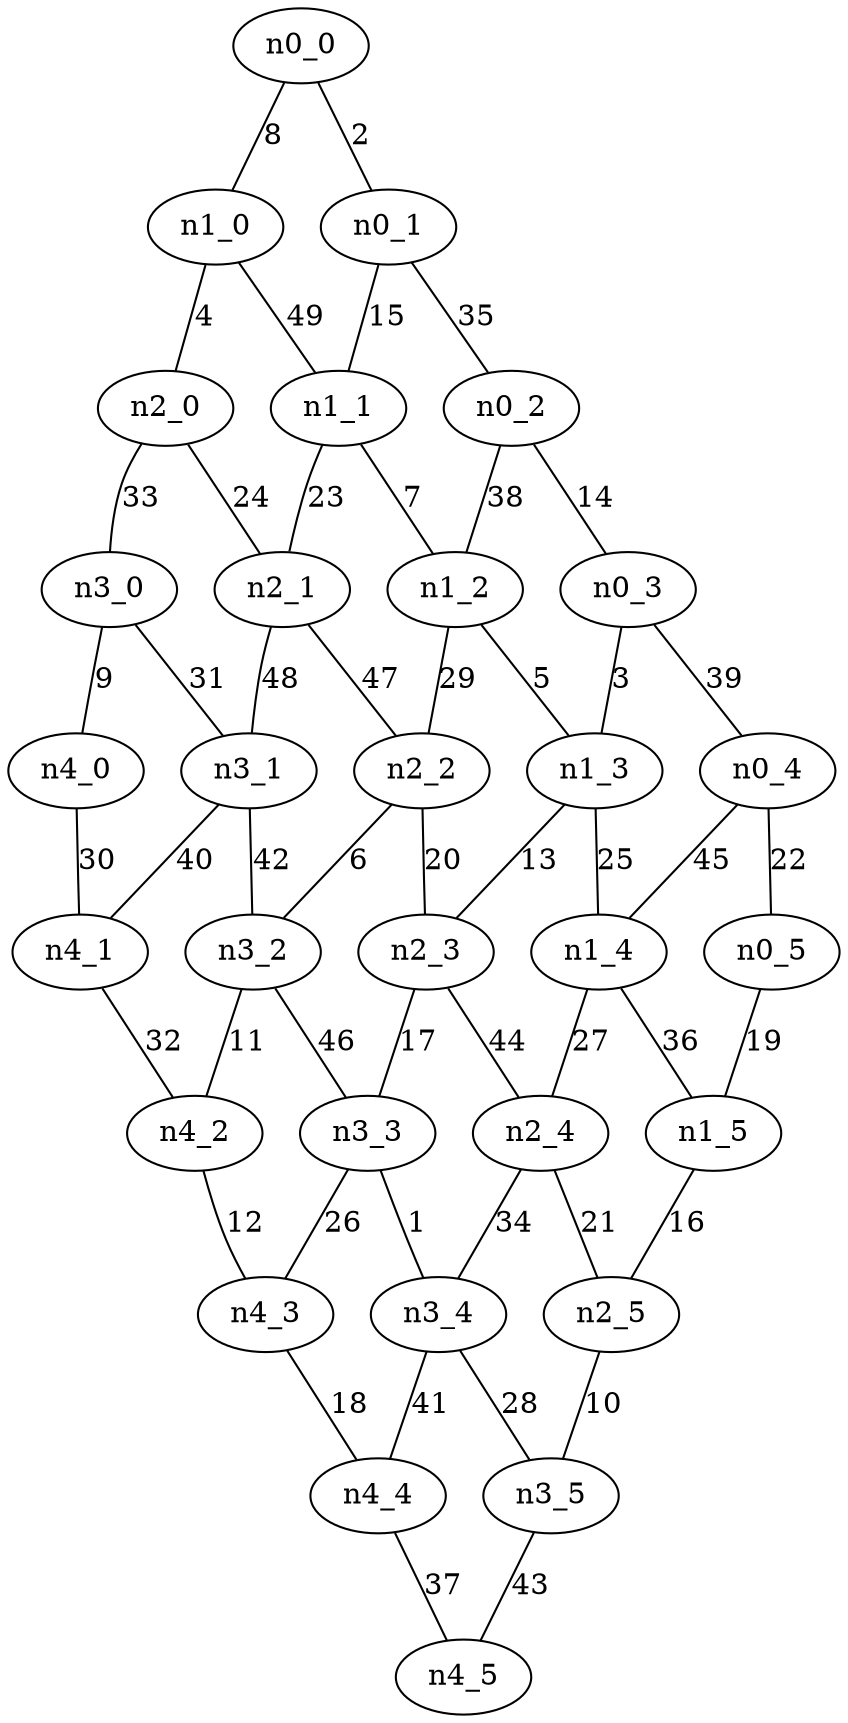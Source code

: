 graph G {
"n4_0";
"n4_1";
"n2_5";
"n3_2";
"n2_2";
"n2_4";
"n1_4";
"n2_0";
"n2_1";
"n0_0";
"n0_3";
"n1_0";
"n0_5";
"n4_4";
"n2_3";
"n0_1";
"n1_1";
"n4_3";
"n3_0";
"n3_4";
"n1_2";
"n0_4";
"n3_1";
"n1_3";
"n4_5";
"n0_2";
"n3_3";
"n1_5";
"n4_2";
"n3_5";
    "n3_3" -- "n3_4"[label="1", len="1"];
    "n0_0" -- "n0_1"[label="2", len="2"];
    "n0_3" -- "n1_3"[label="3", len="3"];
    "n1_0" -- "n2_0"[label="4", len="4"];
    "n1_2" -- "n1_3"[label="5", len="5"];
    "n2_2" -- "n3_2"[label="6", len="6"];
    "n1_1" -- "n1_2"[label="7", len="7"];
    "n0_0" -- "n1_0"[label="8", len="8"];
    "n3_0" -- "n4_0"[label="9", len="9"];
    "n2_5" -- "n3_5"[label="10", len="10"];
    "n3_2" -- "n4_2"[label="11", len="11"];
    "n4_2" -- "n4_3"[label="12", len="12"];
    "n1_3" -- "n2_3"[label="13", len="13"];
    "n0_2" -- "n0_3"[label="14", len="14"];
    "n0_1" -- "n1_1"[label="15", len="15"];
    "n1_5" -- "n2_5"[label="16", len="16"];
    "n2_3" -- "n3_3"[label="17", len="17"];
    "n4_3" -- "n4_4"[label="18", len="18"];
    "n0_5" -- "n1_5"[label="19", len="19"];
    "n2_2" -- "n2_3"[label="20", len="20"];
    "n2_4" -- "n2_5"[label="21", len="21"];
    "n0_4" -- "n0_5"[label="22", len="22"];
    "n1_1" -- "n2_1"[label="23", len="23"];
    "n2_0" -- "n2_1"[label="24", len="24"];
    "n1_3" -- "n1_4"[label="25", len="25"];
    "n3_3" -- "n4_3"[label="26", len="26"];
    "n1_4" -- "n2_4"[label="27", len="27"];
    "n3_4" -- "n3_5"[label="28", len="28"];
    "n1_2" -- "n2_2"[label="29", len="29"];
    "n4_0" -- "n4_1"[label="30", len="30"];
    "n3_0" -- "n3_1"[label="31", len="31"];
    "n4_1" -- "n4_2"[label="32", len="32"];
    "n2_0" -- "n3_0"[label="33", len="33"];
    "n2_4" -- "n3_4"[label="34", len="34"];
    "n0_1" -- "n0_2"[label="35", len="35"];
    "n1_4" -- "n1_5"[label="36", len="36"];
    "n4_4" -- "n4_5"[label="37", len="37"];
    "n0_2" -- "n1_2"[label="38", len="38"];
    "n0_3" -- "n0_4"[label="39", len="39"];
    "n3_1" -- "n4_1"[label="40", len="40"];
    "n3_4" -- "n4_4"[label="41", len="41"];
    "n3_1" -- "n3_2"[label="42", len="42"];
    "n3_5" -- "n4_5"[label="43", len="43"];
    "n2_3" -- "n2_4"[label="44", len="44"];
    "n0_4" -- "n1_4"[label="45", len="45"];
    "n3_2" -- "n3_3"[label="46", len="46"];
    "n2_1" -- "n2_2"[label="47", len="47"];
    "n2_1" -- "n3_1"[label="48", len="48"];
    "n1_0" -- "n1_1"[label="49", len="49"];
}
